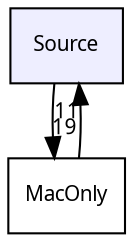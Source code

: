 digraph "Source" {
  bgcolor=transparent;
  compound=true
  node [ fontsize="10", fontname="Lucinda Grande"];
  edge [ labelfontsize="10", labelfontname="Lucinda Grande"];
  dir_74389ed8173ad57b461b9d623a1f3867 [shape=box, label="Source", style="filled", fillcolor="#eeeeff", pencolor="black", URL="dir_74389ed8173ad57b461b9d623a1f3867.html"];
  dir_719a1481e016274160317e9f826dfe6d [shape=box label="MacOnly" URL="dir_719a1481e016274160317e9f826dfe6d.html"];
  dir_74389ed8173ad57b461b9d623a1f3867->dir_719a1481e016274160317e9f826dfe6d [headlabel="19", labeldistance=1.5 headhref="dir_000001_000000.html"];
  dir_719a1481e016274160317e9f826dfe6d->dir_74389ed8173ad57b461b9d623a1f3867 [headlabel="11", labeldistance=1.5 headhref="dir_000000_000001.html"];
}
